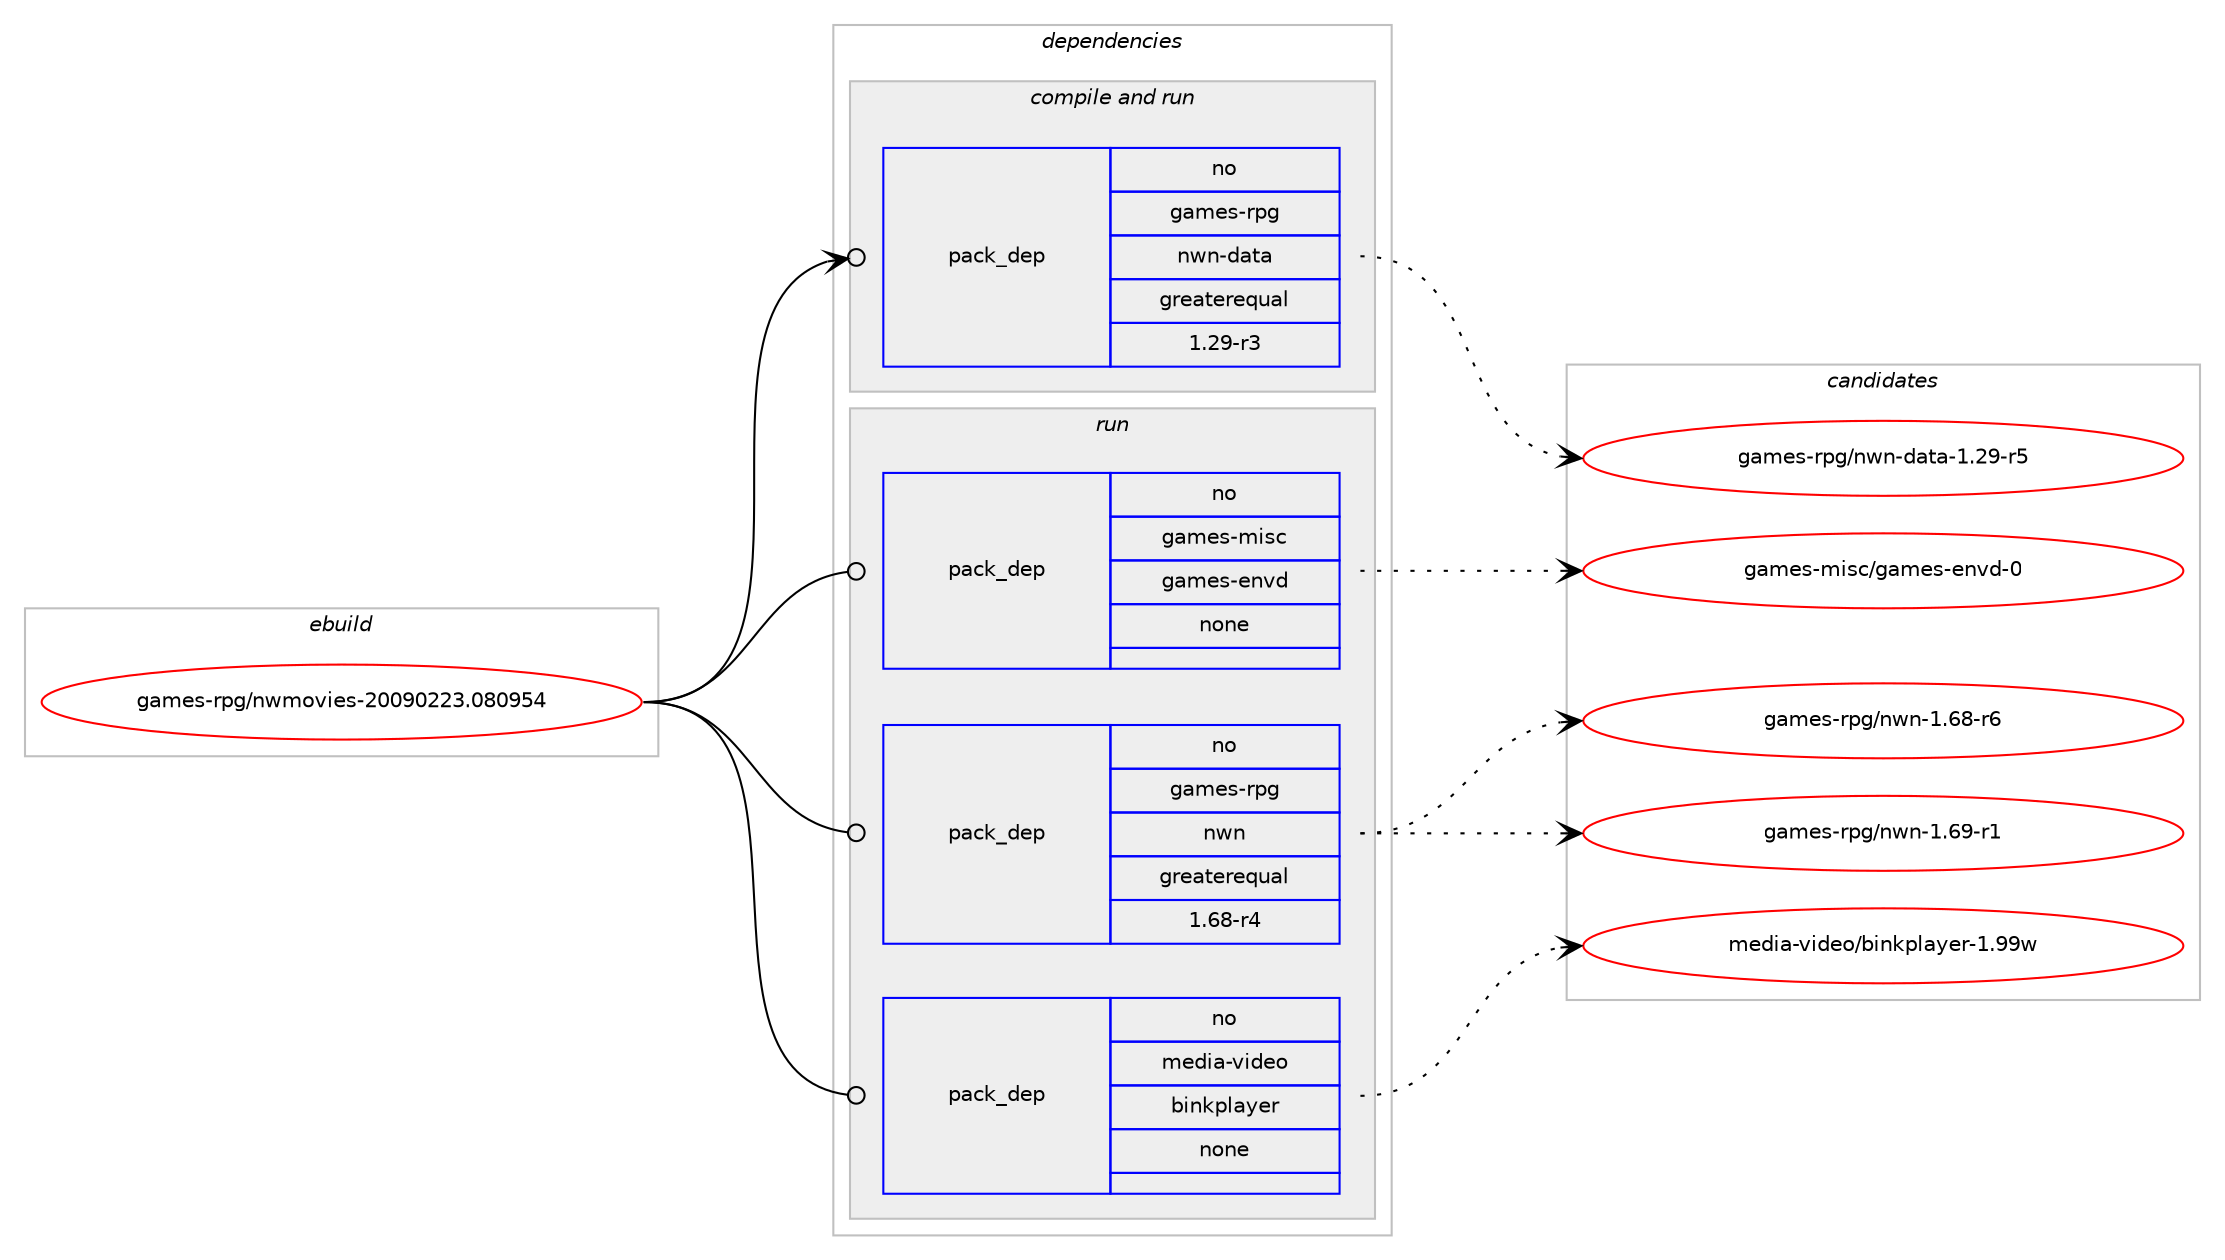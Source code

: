 digraph prolog {

# *************
# Graph options
# *************

newrank=true;
concentrate=true;
compound=true;
graph [rankdir=LR,fontname=Helvetica,fontsize=10,ranksep=1.5];#, ranksep=2.5, nodesep=0.2];
edge  [arrowhead=vee];
node  [fontname=Helvetica,fontsize=10];

# **********
# The ebuild
# **********

subgraph cluster_leftcol {
color=gray;
rank=same;
label=<<i>ebuild</i>>;
id [label="games-rpg/nwmovies-20090223.080954", color=red, width=4, href="../games-rpg/nwmovies-20090223.080954.svg"];
}

# ****************
# The dependencies
# ****************

subgraph cluster_midcol {
color=gray;
label=<<i>dependencies</i>>;
subgraph cluster_compile {
fillcolor="#eeeeee";
style=filled;
label=<<i>compile</i>>;
}
subgraph cluster_compileandrun {
fillcolor="#eeeeee";
style=filled;
label=<<i>compile and run</i>>;
subgraph pack217116 {
dependency302838 [label=<<TABLE BORDER="0" CELLBORDER="1" CELLSPACING="0" CELLPADDING="4" WIDTH="220"><TR><TD ROWSPAN="6" CELLPADDING="30">pack_dep</TD></TR><TR><TD WIDTH="110">no</TD></TR><TR><TD>games-rpg</TD></TR><TR><TD>nwn-data</TD></TR><TR><TD>greaterequal</TD></TR><TR><TD>1.29-r3</TD></TR></TABLE>>, shape=none, color=blue];
}
id:e -> dependency302838:w [weight=20,style="solid",arrowhead="odotvee"];
}
subgraph cluster_run {
fillcolor="#eeeeee";
style=filled;
label=<<i>run</i>>;
subgraph pack217117 {
dependency302839 [label=<<TABLE BORDER="0" CELLBORDER="1" CELLSPACING="0" CELLPADDING="4" WIDTH="220"><TR><TD ROWSPAN="6" CELLPADDING="30">pack_dep</TD></TR><TR><TD WIDTH="110">no</TD></TR><TR><TD>games-misc</TD></TR><TR><TD>games-envd</TD></TR><TR><TD>none</TD></TR><TR><TD></TD></TR></TABLE>>, shape=none, color=blue];
}
id:e -> dependency302839:w [weight=20,style="solid",arrowhead="odot"];
subgraph pack217118 {
dependency302840 [label=<<TABLE BORDER="0" CELLBORDER="1" CELLSPACING="0" CELLPADDING="4" WIDTH="220"><TR><TD ROWSPAN="6" CELLPADDING="30">pack_dep</TD></TR><TR><TD WIDTH="110">no</TD></TR><TR><TD>games-rpg</TD></TR><TR><TD>nwn</TD></TR><TR><TD>greaterequal</TD></TR><TR><TD>1.68-r4</TD></TR></TABLE>>, shape=none, color=blue];
}
id:e -> dependency302840:w [weight=20,style="solid",arrowhead="odot"];
subgraph pack217119 {
dependency302841 [label=<<TABLE BORDER="0" CELLBORDER="1" CELLSPACING="0" CELLPADDING="4" WIDTH="220"><TR><TD ROWSPAN="6" CELLPADDING="30">pack_dep</TD></TR><TR><TD WIDTH="110">no</TD></TR><TR><TD>media-video</TD></TR><TR><TD>binkplayer</TD></TR><TR><TD>none</TD></TR><TR><TD></TD></TR></TABLE>>, shape=none, color=blue];
}
id:e -> dependency302841:w [weight=20,style="solid",arrowhead="odot"];
}
}

# **************
# The candidates
# **************

subgraph cluster_choices {
rank=same;
color=gray;
label=<<i>candidates</i>>;

subgraph choice217116 {
color=black;
nodesep=1;
choice10397109101115451141121034711011911045100971169745494650574511453 [label="games-rpg/nwn-data-1.29-r5", color=red, width=4,href="../games-rpg/nwn-data-1.29-r5.svg"];
dependency302838:e -> choice10397109101115451141121034711011911045100971169745494650574511453:w [style=dotted,weight="100"];
}
subgraph choice217117 {
color=black;
nodesep=1;
choice1039710910111545109105115994710397109101115451011101181004548 [label="games-misc/games-envd-0", color=red, width=4,href="../games-misc/games-envd-0.svg"];
dependency302839:e -> choice1039710910111545109105115994710397109101115451011101181004548:w [style=dotted,weight="100"];
}
subgraph choice217118 {
color=black;
nodesep=1;
choice10397109101115451141121034711011911045494654564511454 [label="games-rpg/nwn-1.68-r6", color=red, width=4,href="../games-rpg/nwn-1.68-r6.svg"];
choice10397109101115451141121034711011911045494654574511449 [label="games-rpg/nwn-1.69-r1", color=red, width=4,href="../games-rpg/nwn-1.69-r1.svg"];
dependency302840:e -> choice10397109101115451141121034711011911045494654564511454:w [style=dotted,weight="100"];
dependency302840:e -> choice10397109101115451141121034711011911045494654574511449:w [style=dotted,weight="100"];
}
subgraph choice217119 {
color=black;
nodesep=1;
choice10910110010597451181051001011114798105110107112108971211011144549465757119 [label="media-video/binkplayer-1.99w", color=red, width=4,href="../media-video/binkplayer-1.99w.svg"];
dependency302841:e -> choice10910110010597451181051001011114798105110107112108971211011144549465757119:w [style=dotted,weight="100"];
}
}

}
